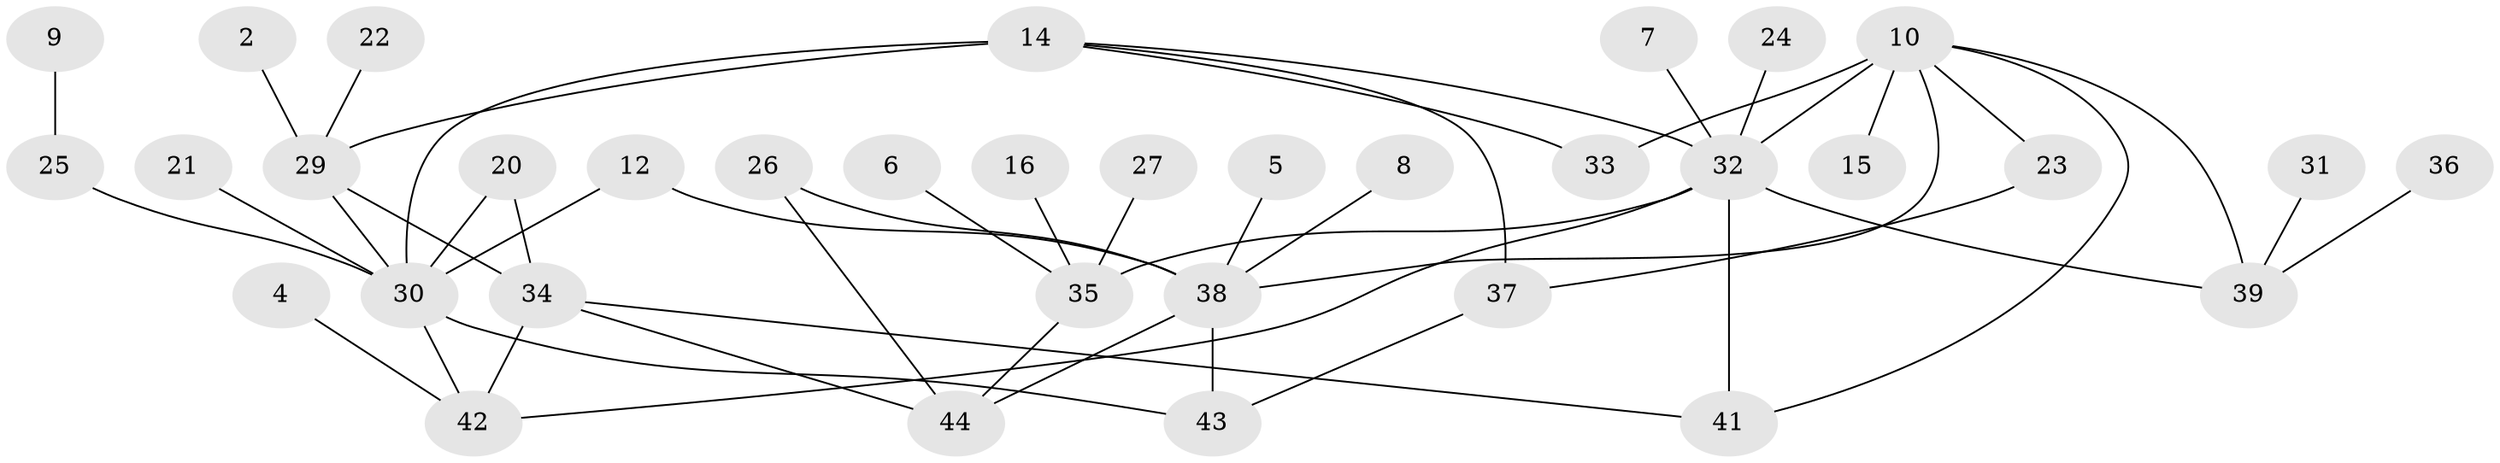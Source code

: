 // original degree distribution, {1: 0.26436781609195403, 0: 0.09195402298850575, 2: 0.25287356321839083, 7: 0.011494252873563218, 3: 0.19540229885057472, 4: 0.06896551724137931, 8: 0.011494252873563218, 5: 0.08045977011494253, 6: 0.022988505747126436}
// Generated by graph-tools (version 1.1) at 2025/49/03/09/25 03:49:04]
// undirected, 35 vertices, 49 edges
graph export_dot {
graph [start="1"]
  node [color=gray90,style=filled];
  2;
  4;
  5;
  6;
  7;
  8;
  9;
  10;
  12;
  14;
  15;
  16;
  20;
  21;
  22;
  23;
  24;
  25;
  26;
  27;
  29;
  30;
  31;
  32;
  33;
  34;
  35;
  36;
  37;
  38;
  39;
  41;
  42;
  43;
  44;
  2 -- 29 [weight=1.0];
  4 -- 42 [weight=1.0];
  5 -- 38 [weight=1.0];
  6 -- 35 [weight=1.0];
  7 -- 32 [weight=1.0];
  8 -- 38 [weight=1.0];
  9 -- 25 [weight=1.0];
  10 -- 15 [weight=1.0];
  10 -- 23 [weight=1.0];
  10 -- 32 [weight=1.0];
  10 -- 33 [weight=2.0];
  10 -- 38 [weight=1.0];
  10 -- 39 [weight=1.0];
  10 -- 41 [weight=1.0];
  12 -- 30 [weight=1.0];
  12 -- 38 [weight=1.0];
  14 -- 29 [weight=1.0];
  14 -- 30 [weight=2.0];
  14 -- 32 [weight=1.0];
  14 -- 33 [weight=1.0];
  14 -- 37 [weight=1.0];
  16 -- 35 [weight=1.0];
  20 -- 30 [weight=1.0];
  20 -- 34 [weight=1.0];
  21 -- 30 [weight=1.0];
  22 -- 29 [weight=1.0];
  23 -- 37 [weight=1.0];
  24 -- 32 [weight=1.0];
  25 -- 30 [weight=1.0];
  26 -- 38 [weight=2.0];
  26 -- 44 [weight=1.0];
  27 -- 35 [weight=1.0];
  29 -- 30 [weight=1.0];
  29 -- 34 [weight=1.0];
  30 -- 42 [weight=1.0];
  30 -- 43 [weight=1.0];
  31 -- 39 [weight=1.0];
  32 -- 35 [weight=3.0];
  32 -- 39 [weight=2.0];
  32 -- 41 [weight=1.0];
  32 -- 42 [weight=1.0];
  34 -- 41 [weight=1.0];
  34 -- 42 [weight=1.0];
  34 -- 44 [weight=1.0];
  35 -- 44 [weight=1.0];
  36 -- 39 [weight=1.0];
  37 -- 43 [weight=1.0];
  38 -- 43 [weight=1.0];
  38 -- 44 [weight=1.0];
}
